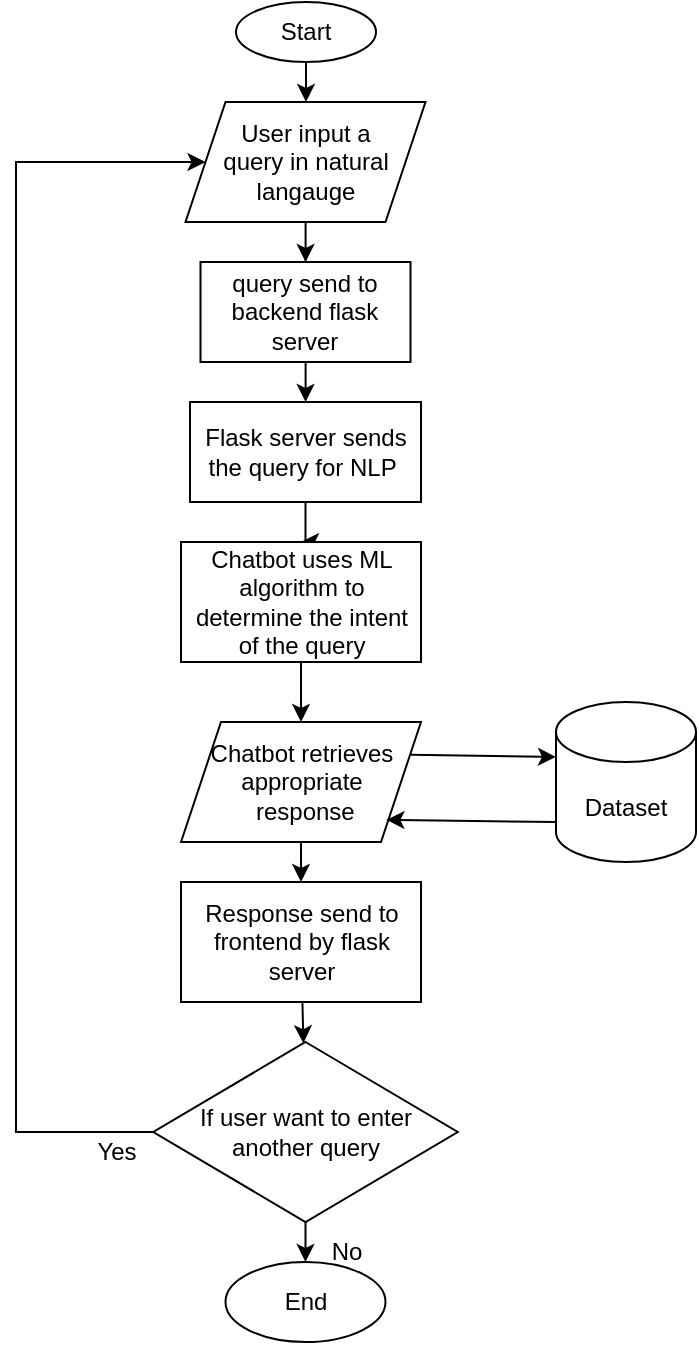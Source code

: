 <mxfile version="20.8.23" type="device"><diagram name="Page-1" id="wLxCkR6S2hDbKZC6plyG"><mxGraphModel dx="403" dy="169" grid="1" gridSize="10" guides="1" tooltips="1" connect="1" arrows="1" fold="1" page="1" pageScale="1" pageWidth="850" pageHeight="1100" math="0" shadow="0"><root><mxCell id="0"/><mxCell id="1" parent="0"/><mxCell id="J3sj-oDto_znSy3tpZj1-3" value="" style="edgeStyle=orthogonalEdgeStyle;rounded=0;orthogonalLoop=1;jettySize=auto;html=1;" edge="1" parent="1" source="J3sj-oDto_znSy3tpZj1-1" target="J3sj-oDto_znSy3tpZj1-2"><mxGeometry relative="1" as="geometry"/></mxCell><mxCell id="J3sj-oDto_znSy3tpZj1-1" value="Start" style="ellipse;whiteSpace=wrap;html=1;" vertex="1" parent="1"><mxGeometry x="390" y="30" width="70" height="30" as="geometry"/></mxCell><mxCell id="J3sj-oDto_znSy3tpZj1-5" value="" style="edgeStyle=orthogonalEdgeStyle;rounded=0;orthogonalLoop=1;jettySize=auto;html=1;" edge="1" parent="1" source="J3sj-oDto_znSy3tpZj1-2" target="J3sj-oDto_znSy3tpZj1-4"><mxGeometry relative="1" as="geometry"/></mxCell><mxCell id="J3sj-oDto_znSy3tpZj1-2" value="User input a &lt;br&gt;query in natural langauge" style="shape=parallelogram;perimeter=parallelogramPerimeter;whiteSpace=wrap;html=1;fixedSize=1;" vertex="1" parent="1"><mxGeometry x="364.75" y="80" width="120" height="60" as="geometry"/></mxCell><mxCell id="J3sj-oDto_znSy3tpZj1-10" value="" style="edgeStyle=orthogonalEdgeStyle;rounded=0;orthogonalLoop=1;jettySize=auto;html=1;" edge="1" parent="1" source="J3sj-oDto_znSy3tpZj1-4" target="J3sj-oDto_znSy3tpZj1-9"><mxGeometry relative="1" as="geometry"/></mxCell><mxCell id="J3sj-oDto_znSy3tpZj1-4" value="query send to backend flask &lt;br&gt;server" style="whiteSpace=wrap;html=1;" vertex="1" parent="1"><mxGeometry x="372.25" y="160" width="105" height="50" as="geometry"/></mxCell><mxCell id="J3sj-oDto_znSy3tpZj1-12" value="" style="edgeStyle=orthogonalEdgeStyle;rounded=0;orthogonalLoop=1;jettySize=auto;html=1;" edge="1" parent="1" source="J3sj-oDto_znSy3tpZj1-9" target="J3sj-oDto_znSy3tpZj1-11"><mxGeometry relative="1" as="geometry"/></mxCell><mxCell id="J3sj-oDto_znSy3tpZj1-9" value="Flask server sends the query for NLP&amp;nbsp;" style="whiteSpace=wrap;html=1;" vertex="1" parent="1"><mxGeometry x="367" y="230" width="115.5" height="50" as="geometry"/></mxCell><mxCell id="J3sj-oDto_znSy3tpZj1-14" value="" style="edgeStyle=orthogonalEdgeStyle;rounded=0;orthogonalLoop=1;jettySize=auto;html=1;" edge="1" parent="1" source="J3sj-oDto_znSy3tpZj1-11" target="J3sj-oDto_znSy3tpZj1-13"><mxGeometry relative="1" as="geometry"/></mxCell><mxCell id="J3sj-oDto_znSy3tpZj1-11" value="Chatbot uses ML algorithm to determine the intent of the query" style="whiteSpace=wrap;html=1;" vertex="1" parent="1"><mxGeometry x="362.5" y="300" width="120" height="60" as="geometry"/></mxCell><mxCell id="J3sj-oDto_znSy3tpZj1-22" value="" style="edgeStyle=none;rounded=0;orthogonalLoop=1;jettySize=auto;html=1;" edge="1" parent="1" source="J3sj-oDto_znSy3tpZj1-13" target="J3sj-oDto_znSy3tpZj1-21"><mxGeometry relative="1" as="geometry"/></mxCell><mxCell id="J3sj-oDto_znSy3tpZj1-32" value="" style="edgeStyle=none;rounded=0;orthogonalLoop=1;jettySize=auto;html=1;exitX=1;exitY=0.25;exitDx=0;exitDy=0;entryX=0;entryY=0;entryDx=0;entryDy=27.5;entryPerimeter=0;" edge="1" parent="1" source="J3sj-oDto_znSy3tpZj1-13" target="J3sj-oDto_znSy3tpZj1-16"><mxGeometry relative="1" as="geometry"/></mxCell><mxCell id="J3sj-oDto_znSy3tpZj1-13" value="Chatbot retrieves appropriate&lt;br&gt;&amp;nbsp;response" style="shape=parallelogram;perimeter=parallelogramPerimeter;whiteSpace=wrap;html=1;fixedSize=1;" vertex="1" parent="1"><mxGeometry x="362.5" y="390" width="120" height="60" as="geometry"/></mxCell><mxCell id="J3sj-oDto_znSy3tpZj1-16" value="Dataset" style="shape=cylinder3;whiteSpace=wrap;html=1;boundedLbl=1;backgroundOutline=1;size=15;" vertex="1" parent="1"><mxGeometry x="550" y="380" width="70" height="80" as="geometry"/></mxCell><mxCell id="J3sj-oDto_znSy3tpZj1-24" value="" style="edgeStyle=none;rounded=0;orthogonalLoop=1;jettySize=auto;html=1;" edge="1" parent="1" source="J3sj-oDto_znSy3tpZj1-21" target="J3sj-oDto_znSy3tpZj1-23"><mxGeometry relative="1" as="geometry"/></mxCell><mxCell id="J3sj-oDto_znSy3tpZj1-21" value="Response send to frontend by flask server" style="whiteSpace=wrap;html=1;" vertex="1" parent="1"><mxGeometry x="362.5" y="470" width="120" height="60" as="geometry"/></mxCell><mxCell id="J3sj-oDto_znSy3tpZj1-26" value="" style="edgeStyle=none;rounded=0;orthogonalLoop=1;jettySize=auto;html=1;" edge="1" parent="1" source="J3sj-oDto_znSy3tpZj1-23" target="J3sj-oDto_znSy3tpZj1-25"><mxGeometry relative="1" as="geometry"/></mxCell><mxCell id="J3sj-oDto_znSy3tpZj1-23" value="If user want to enter another query" style="rhombus;whiteSpace=wrap;html=1;" vertex="1" parent="1"><mxGeometry x="348.63" y="550" width="152.25" height="90" as="geometry"/></mxCell><mxCell id="J3sj-oDto_znSy3tpZj1-25" value="End" style="ellipse;whiteSpace=wrap;html=1;" vertex="1" parent="1"><mxGeometry x="384.75" y="660" width="80" height="40" as="geometry"/></mxCell><mxCell id="J3sj-oDto_znSy3tpZj1-27" value="No" style="text;html=1;align=center;verticalAlign=middle;resizable=0;points=[];autosize=1;strokeColor=none;fillColor=none;" vertex="1" parent="1"><mxGeometry x="425" y="640" width="40" height="30" as="geometry"/></mxCell><mxCell id="J3sj-oDto_znSy3tpZj1-28" value="" style="endArrow=classic;html=1;rounded=0;exitX=0;exitY=0.5;exitDx=0;exitDy=0;entryX=0;entryY=0.5;entryDx=0;entryDy=0;" edge="1" parent="1" source="J3sj-oDto_znSy3tpZj1-23" target="J3sj-oDto_znSy3tpZj1-2"><mxGeometry width="50" height="50" relative="1" as="geometry"><mxPoint x="530" y="400" as="sourcePoint"/><mxPoint x="310" y="220" as="targetPoint"/><Array as="points"><mxPoint x="280" y="595"/><mxPoint x="280" y="110"/></Array></mxGeometry></mxCell><mxCell id="J3sj-oDto_znSy3tpZj1-29" value="Yes" style="text;html=1;align=center;verticalAlign=middle;resizable=0;points=[];autosize=1;strokeColor=none;fillColor=none;" vertex="1" parent="1"><mxGeometry x="310" y="590" width="40" height="30" as="geometry"/></mxCell><mxCell id="J3sj-oDto_znSy3tpZj1-33" value="" style="edgeStyle=none;rounded=0;orthogonalLoop=1;jettySize=auto;html=1;entryX=0.856;entryY=0.815;entryDx=0;entryDy=0;entryPerimeter=0;" edge="1" parent="1" target="J3sj-oDto_znSy3tpZj1-13"><mxGeometry relative="1" as="geometry"><mxPoint x="550" y="440" as="sourcePoint"/><mxPoint x="560" y="430" as="targetPoint"/><Array as="points"/></mxGeometry></mxCell></root></mxGraphModel></diagram></mxfile>
